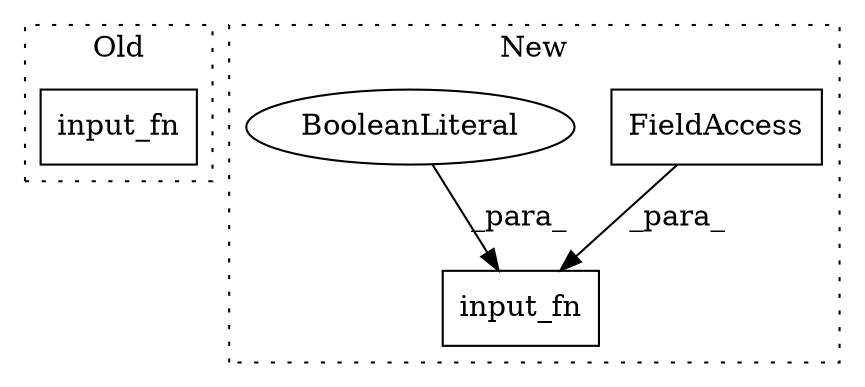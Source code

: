 digraph G {
subgraph cluster0 {
1 [label="input_fn" a="32" s="5424" l="10" shape="box"];
label = "Old";
style="dotted";
}
subgraph cluster1 {
2 [label="input_fn" a="32" s="5160,5188" l="9,1" shape="box"];
3 [label="FieldAccess" a="22" s="5177" l="11" shape="box"];
4 [label="BooleanLiteral" a="9" s="5169" l="4" shape="ellipse"];
label = "New";
style="dotted";
}
3 -> 2 [label="_para_"];
4 -> 2 [label="_para_"];
}